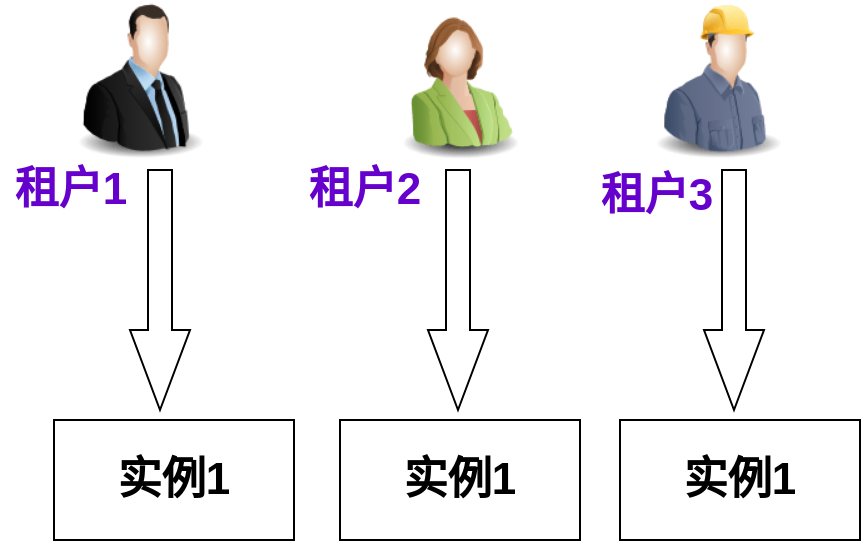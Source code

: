 <mxfile version="18.0.1" type="github">
  <diagram id="IJWJZodYvj2-Qe8vDpQ_" name="Page-1">
    <mxGraphModel dx="782" dy="392" grid="1" gridSize="10" guides="1" tooltips="1" connect="1" arrows="1" fold="1" page="1" pageScale="1" pageWidth="1654" pageHeight="1169" math="0" shadow="0">
      <root>
        <mxCell id="0" />
        <mxCell id="1" parent="0" />
        <mxCell id="FEHdI437CmvOSNe6sZrf-2" value="" style="image;html=1;image=img/lib/clip_art/people/Suit_Man_128x128.png" vertex="1" parent="1">
          <mxGeometry x="180" y="150" width="80" height="80" as="geometry" />
        </mxCell>
        <mxCell id="FEHdI437CmvOSNe6sZrf-4" value="" style="image;html=1;image=img/lib/clip_art/people/Construction_Worker_Man_128x128.png" vertex="1" parent="1">
          <mxGeometry x="469" y="150" width="80" height="80" as="geometry" />
        </mxCell>
        <mxCell id="FEHdI437CmvOSNe6sZrf-6" value="" style="image;html=1;image=img/lib/clip_art/people/Suit_Woman_Green_128x128.png" vertex="1" parent="1">
          <mxGeometry x="339" y="150" width="80" height="80" as="geometry" />
        </mxCell>
        <mxCell id="FEHdI437CmvOSNe6sZrf-7" value="" style="html=1;shadow=0;dashed=0;align=center;verticalAlign=middle;shape=mxgraph.arrows2.arrow;dy=0.6;dx=40;notch=0;rotation=90;" vertex="1" parent="1">
          <mxGeometry x="170" y="280" width="120" height="30" as="geometry" />
        </mxCell>
        <mxCell id="FEHdI437CmvOSNe6sZrf-8" value="" style="html=1;shadow=0;dashed=0;align=center;verticalAlign=middle;shape=mxgraph.arrows2.arrow;dy=0.6;dx=40;notch=0;rotation=90;" vertex="1" parent="1">
          <mxGeometry x="319" y="280" width="120" height="30" as="geometry" />
        </mxCell>
        <mxCell id="FEHdI437CmvOSNe6sZrf-9" value="" style="html=1;shadow=0;dashed=0;align=center;verticalAlign=middle;shape=mxgraph.arrows2.arrow;dy=0.6;dx=40;notch=0;rotation=90;" vertex="1" parent="1">
          <mxGeometry x="457" y="280" width="120" height="30" as="geometry" />
        </mxCell>
        <mxCell id="FEHdI437CmvOSNe6sZrf-12" value="&lt;b&gt;&lt;font style=&quot;font-size: 22px;&quot;&gt;实例1&lt;br&gt;&lt;/font&gt;&lt;/b&gt;" style="whiteSpace=wrap;html=1;" vertex="1" parent="1">
          <mxGeometry x="177" y="360" width="120" height="60" as="geometry" />
        </mxCell>
        <mxCell id="FEHdI437CmvOSNe6sZrf-13" value="&lt;b&gt;&lt;font style=&quot;font-size: 22px;&quot;&gt;实例1&lt;br&gt;&lt;/font&gt;&lt;/b&gt;" style="whiteSpace=wrap;html=1;" vertex="1" parent="1">
          <mxGeometry x="320" y="360" width="120" height="60" as="geometry" />
        </mxCell>
        <mxCell id="FEHdI437CmvOSNe6sZrf-14" value="&lt;b&gt;&lt;font style=&quot;font-size: 22px;&quot;&gt;实例1&lt;br&gt;&lt;/font&gt;&lt;/b&gt;" style="whiteSpace=wrap;html=1;" vertex="1" parent="1">
          <mxGeometry x="460" y="360" width="120" height="60" as="geometry" />
        </mxCell>
        <mxCell id="FEHdI437CmvOSNe6sZrf-16" value="&lt;b&gt;&lt;font color=&quot;#6600CC&quot;&gt;租户1&lt;/font&gt;&lt;/b&gt;" style="text;html=1;align=center;verticalAlign=middle;resizable=0;points=[];autosize=1;strokeColor=none;fillColor=none;fontSize=22;" vertex="1" parent="1">
          <mxGeometry x="150" y="230" width="70" height="30" as="geometry" />
        </mxCell>
        <mxCell id="FEHdI437CmvOSNe6sZrf-17" value="&lt;b&gt;&lt;font color=&quot;#6600CC&quot;&gt;租户2&lt;/font&gt;&lt;/b&gt;" style="text;html=1;align=center;verticalAlign=middle;resizable=0;points=[];autosize=1;strokeColor=none;fillColor=none;fontSize=22;" vertex="1" parent="1">
          <mxGeometry x="297" y="230" width="70" height="30" as="geometry" />
        </mxCell>
        <mxCell id="FEHdI437CmvOSNe6sZrf-18" value="&lt;b&gt;&lt;font color=&quot;#6600CC&quot;&gt;租户3&lt;/font&gt;&lt;/b&gt;" style="text;html=1;align=center;verticalAlign=middle;resizable=0;points=[];autosize=1;strokeColor=none;fillColor=none;fontSize=22;" vertex="1" parent="1">
          <mxGeometry x="443" y="233" width="70" height="30" as="geometry" />
        </mxCell>
      </root>
    </mxGraphModel>
  </diagram>
</mxfile>
